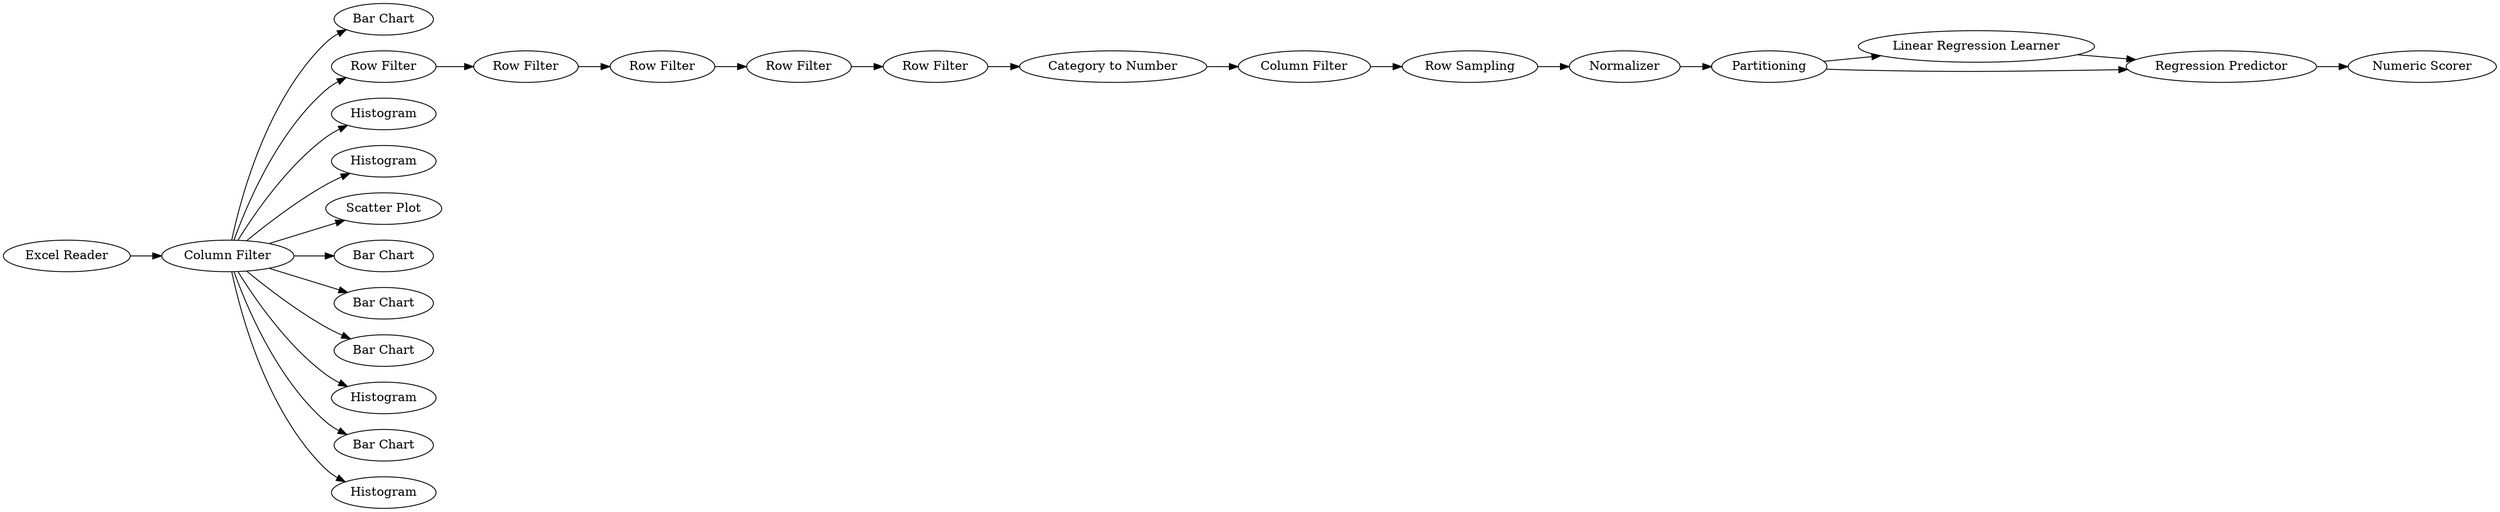 digraph {
	2 -> 27
	17 -> 24
	13 -> 14
	2 -> 6
	21 -> 22
	2 -> 8
	2 -> 11
	2 -> 12
	18 -> 19
	1 -> 2
	23 -> 21
	2 -> 28
	24 -> 23
	2 -> 10
	15 -> 16
	14 -> 18
	2 -> 7
	22 -> 26
	20 -> 15
	2 -> 13
	19 -> 20
	2 -> 9
	2 -> 5
	23 -> 22
	16 -> 17
	27 [label="Bar Chart"]
	7 [label=Histogram]
	9 [label="Bar Chart"]
	18 [label="Row Filter"]
	21 [label="Linear Regression Learner"]
	26 [label="Numeric Scorer"]
	8 [label=Histogram]
	17 [label="Row Sampling"]
	19 [label="Row Filter"]
	24 [label=Normalizer]
	6 [label=Histogram]
	15 [label="Category to Number"]
	12 [label="Bar Chart"]
	10 [label="Bar Chart"]
	16 [label="Column Filter"]
	1 [label="Excel Reader"]
	22 [label="Regression Predictor"]
	28 [label="Bar Chart"]
	11 [label="Scatter Plot"]
	23 [label=Partitioning]
	14 [label="Row Filter"]
	5 [label=Histogram]
	13 [label="Row Filter"]
	20 [label="Row Filter"]
	2 [label="Column Filter"]
	rankdir=LR
}
